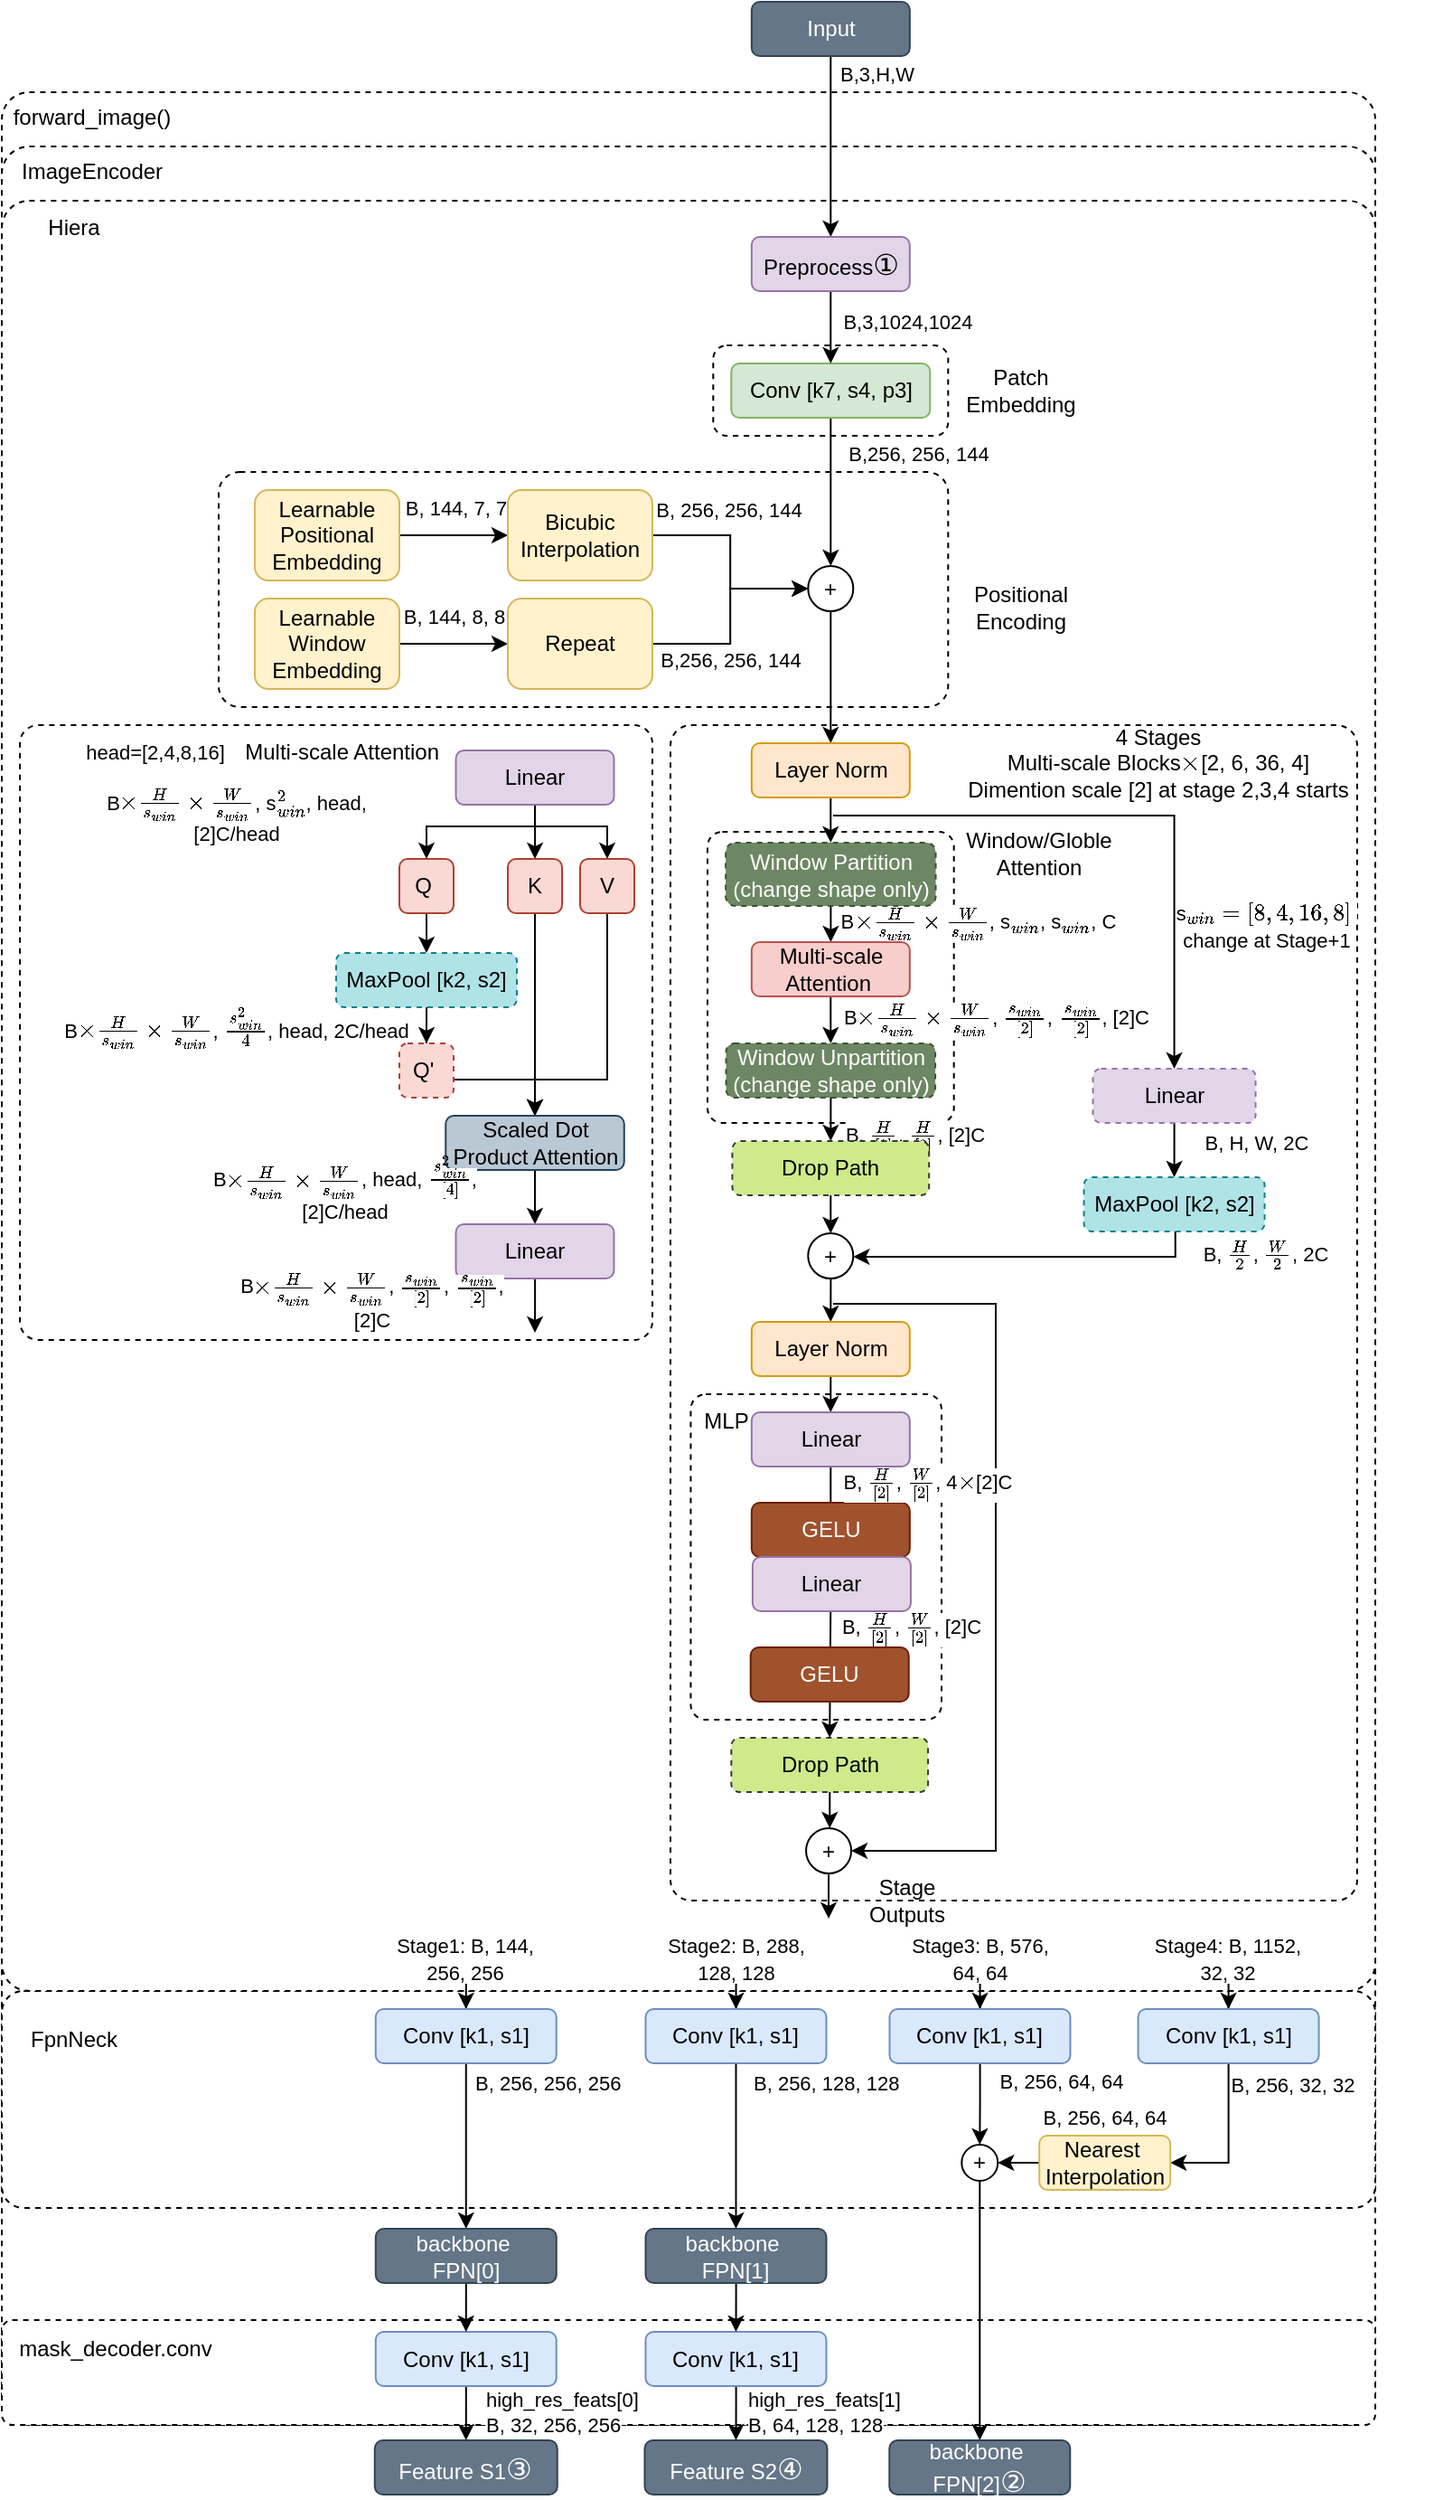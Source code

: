 <mxfile version="26.2.2">
  <diagram name="Page-1" id="6XKADkFdAxb4rEDGptA2">
    <mxGraphModel dx="7170" dy="3372" grid="1" gridSize="10" guides="1" tooltips="1" connect="1" arrows="1" fold="1" page="1" pageScale="1" pageWidth="850" pageHeight="1100" math="1" shadow="0">
      <root>
        <mxCell id="0" />
        <mxCell id="1" parent="0" />
        <mxCell id="KiHjuXx6ASivf-o65M2d-1" value="" style="rounded=1;whiteSpace=wrap;html=1;arcSize=2;dashed=1;" vertex="1" parent="1">
          <mxGeometry x="-1660" y="-1010" width="760" height="1290" as="geometry" />
        </mxCell>
        <mxCell id="KiHjuXx6ASivf-o65M2d-2" value="" style="rounded=1;whiteSpace=wrap;html=1;arcSize=10;dashed=1;" vertex="1" parent="1">
          <mxGeometry x="-1660" y="222" width="760" height="58" as="geometry" />
        </mxCell>
        <mxCell id="KiHjuXx6ASivf-o65M2d-3" value="" style="rounded=1;whiteSpace=wrap;html=1;arcSize=2;dashed=1;" vertex="1" parent="1">
          <mxGeometry x="-1660" y="-980" width="760" height="1140" as="geometry" />
        </mxCell>
        <mxCell id="KiHjuXx6ASivf-o65M2d-4" value="" style="rounded=1;whiteSpace=wrap;html=1;arcSize=10;dashed=1;" vertex="1" parent="1">
          <mxGeometry x="-1660" y="40" width="760" height="120" as="geometry" />
        </mxCell>
        <mxCell id="KiHjuXx6ASivf-o65M2d-5" value="" style="rounded=1;whiteSpace=wrap;html=1;arcSize=2;dashed=1;" vertex="1" parent="1">
          <mxGeometry x="-1660" y="-950" width="760" height="990" as="geometry" />
        </mxCell>
        <mxCell id="KiHjuXx6ASivf-o65M2d-6" value="" style="rounded=1;whiteSpace=wrap;html=1;dashed=1;arcSize=3;" vertex="1" parent="1">
          <mxGeometry x="-1290" y="-660" width="380" height="650" as="geometry" />
        </mxCell>
        <mxCell id="KiHjuXx6ASivf-o65M2d-7" value="" style="rounded=1;whiteSpace=wrap;html=1;dashed=1;arcSize=6;" vertex="1" parent="1">
          <mxGeometry x="-1269.5" y="-601" width="136.34" height="161" as="geometry" />
        </mxCell>
        <mxCell id="KiHjuXx6ASivf-o65M2d-8" value="" style="rounded=1;whiteSpace=wrap;html=1;dashed=1;arcSize=3;" vertex="1" parent="1">
          <mxGeometry x="-1650" y="-660" width="350" height="340" as="geometry" />
        </mxCell>
        <mxCell id="KiHjuXx6ASivf-o65M2d-9" value="" style="rounded=1;whiteSpace=wrap;html=1;dashed=1;arcSize=6;" vertex="1" parent="1">
          <mxGeometry x="-1278.78" y="-290" width="138.78" height="180" as="geometry" />
        </mxCell>
        <mxCell id="KiHjuXx6ASivf-o65M2d-10" value="" style="rounded=1;whiteSpace=wrap;html=1;dashed=1;arcSize=9;" vertex="1" parent="1">
          <mxGeometry x="-1540" y="-800" width="403.66" height="130" as="geometry" />
        </mxCell>
        <mxCell id="KiHjuXx6ASivf-o65M2d-11" value="" style="rounded=1;whiteSpace=wrap;html=1;dashed=1;" vertex="1" parent="1">
          <mxGeometry x="-1266.34" y="-870" width="130" height="50" as="geometry" />
        </mxCell>
        <mxCell id="KiHjuXx6ASivf-o65M2d-12" style="edgeStyle=orthogonalEdgeStyle;rounded=0;orthogonalLoop=1;jettySize=auto;html=1;entryX=0.5;entryY=0;entryDx=0;entryDy=0;" edge="1" parent="1" source="KiHjuXx6ASivf-o65M2d-14" target="KiHjuXx6ASivf-o65M2d-21">
          <mxGeometry relative="1" as="geometry" />
        </mxCell>
        <mxCell id="KiHjuXx6ASivf-o65M2d-13" value="B,3,H,W" style="edgeLabel;html=1;align=center;verticalAlign=middle;resizable=0;points=[];" vertex="1" connectable="0" parent="KiHjuXx6ASivf-o65M2d-12">
          <mxGeometry x="-0.15" relative="1" as="geometry">
            <mxPoint x="25" y="-33" as="offset" />
          </mxGeometry>
        </mxCell>
        <mxCell id="KiHjuXx6ASivf-o65M2d-14" value="Input" style="rounded=1;whiteSpace=wrap;html=1;fillColor=#647687;fontColor=#ffffff;strokeColor=#314354;" vertex="1" parent="1">
          <mxGeometry x="-1245.08" y="-1060" width="87.5" height="30" as="geometry" />
        </mxCell>
        <mxCell id="KiHjuXx6ASivf-o65M2d-15" style="edgeStyle=orthogonalEdgeStyle;rounded=0;orthogonalLoop=1;jettySize=auto;html=1;entryX=0.5;entryY=0;entryDx=0;entryDy=0;exitX=0.5;exitY=1;exitDx=0;exitDy=0;" edge="1" parent="1" source="KiHjuXx6ASivf-o65M2d-17" target="KiHjuXx6ASivf-o65M2d-35">
          <mxGeometry relative="1" as="geometry">
            <mxPoint x="-1201.34" y="-760" as="targetPoint" />
            <mxPoint x="-1201.34" y="-810" as="sourcePoint" />
          </mxGeometry>
        </mxCell>
        <mxCell id="KiHjuXx6ASivf-o65M2d-16" value="B,256, 256, 144" style="edgeLabel;html=1;align=center;verticalAlign=middle;resizable=0;points=[];" vertex="1" connectable="0" parent="KiHjuXx6ASivf-o65M2d-15">
          <mxGeometry x="-0.074" y="1" relative="1" as="geometry">
            <mxPoint x="47" y="-18" as="offset" />
          </mxGeometry>
        </mxCell>
        <mxCell id="KiHjuXx6ASivf-o65M2d-17" value="Conv [k7, s4, p3]" style="rounded=1;whiteSpace=wrap;html=1;fillColor=#d5e8d4;strokeColor=#82b366;" vertex="1" parent="1">
          <mxGeometry x="-1256.34" y="-860" width="110" height="30" as="geometry" />
        </mxCell>
        <mxCell id="KiHjuXx6ASivf-o65M2d-18" value="Patch Embedding" style="text;html=1;align=center;verticalAlign=middle;whiteSpace=wrap;rounded=0;" vertex="1" parent="1">
          <mxGeometry x="-1126.34" y="-860" width="60" height="30" as="geometry" />
        </mxCell>
        <mxCell id="KiHjuXx6ASivf-o65M2d-19" style="edgeStyle=orthogonalEdgeStyle;rounded=0;orthogonalLoop=1;jettySize=auto;html=1;entryX=0.5;entryY=0;entryDx=0;entryDy=0;" edge="1" parent="1" source="KiHjuXx6ASivf-o65M2d-21" target="KiHjuXx6ASivf-o65M2d-17">
          <mxGeometry relative="1" as="geometry" />
        </mxCell>
        <mxCell id="KiHjuXx6ASivf-o65M2d-20" value="B,3,1024,1024" style="edgeLabel;html=1;align=center;verticalAlign=middle;resizable=0;points=[];" vertex="1" connectable="0" parent="KiHjuXx6ASivf-o65M2d-19">
          <mxGeometry x="-0.218" y="1" relative="1" as="geometry">
            <mxPoint x="41" y="1" as="offset" />
          </mxGeometry>
        </mxCell>
        <mxCell id="KiHjuXx6ASivf-o65M2d-21" value="Preprocess&lt;span style=&quot;font-family: &amp;quot;Times New Roman&amp;quot;; font-size: medium;&quot;&gt;①&lt;/span&gt;" style="rounded=1;whiteSpace=wrap;html=1;fillColor=#e1d5e7;strokeColor=#9673a6;" vertex="1" parent="1">
          <mxGeometry x="-1245.09" y="-930" width="87.5" height="30" as="geometry" />
        </mxCell>
        <mxCell id="KiHjuXx6ASivf-o65M2d-22" style="edgeStyle=orthogonalEdgeStyle;rounded=0;orthogonalLoop=1;jettySize=auto;html=1;entryX=0;entryY=0.5;entryDx=0;entryDy=0;" edge="1" parent="1" source="KiHjuXx6ASivf-o65M2d-24" target="KiHjuXx6ASivf-o65M2d-30">
          <mxGeometry relative="1" as="geometry" />
        </mxCell>
        <mxCell id="KiHjuXx6ASivf-o65M2d-23" value="B, 144, 7, 7" style="edgeLabel;html=1;align=center;verticalAlign=middle;resizable=0;points=[];" vertex="1" connectable="0" parent="KiHjuXx6ASivf-o65M2d-22">
          <mxGeometry x="-0.022" relative="1" as="geometry">
            <mxPoint x="1" y="-15" as="offset" />
          </mxGeometry>
        </mxCell>
        <mxCell id="KiHjuXx6ASivf-o65M2d-24" value="Learnable Positional Embedding" style="rounded=1;whiteSpace=wrap;html=1;fillColor=#fff2cc;strokeColor=#d6b656;" vertex="1" parent="1">
          <mxGeometry x="-1520" y="-790" width="80" height="50" as="geometry" />
        </mxCell>
        <mxCell id="KiHjuXx6ASivf-o65M2d-25" style="edgeStyle=orthogonalEdgeStyle;rounded=0;orthogonalLoop=1;jettySize=auto;html=1;entryX=0;entryY=0.5;entryDx=0;entryDy=0;" edge="1" parent="1" source="KiHjuXx6ASivf-o65M2d-27" target="KiHjuXx6ASivf-o65M2d-33">
          <mxGeometry relative="1" as="geometry" />
        </mxCell>
        <mxCell id="KiHjuXx6ASivf-o65M2d-26" value="B, 144, 8, 8" style="edgeLabel;html=1;align=center;verticalAlign=middle;resizable=0;points=[];" vertex="1" connectable="0" parent="KiHjuXx6ASivf-o65M2d-25">
          <mxGeometry x="0.033" y="-1" relative="1" as="geometry">
            <mxPoint x="-1" y="-16" as="offset" />
          </mxGeometry>
        </mxCell>
        <mxCell id="KiHjuXx6ASivf-o65M2d-27" value="Learnable Window Embedding" style="rounded=1;whiteSpace=wrap;html=1;fillColor=#fff2cc;strokeColor=#d6b656;" vertex="1" parent="1">
          <mxGeometry x="-1520" y="-730" width="80" height="50" as="geometry" />
        </mxCell>
        <mxCell id="KiHjuXx6ASivf-o65M2d-28" style="edgeStyle=orthogonalEdgeStyle;rounded=0;orthogonalLoop=1;jettySize=auto;html=1;entryX=0;entryY=0.5;entryDx=0;entryDy=0;" edge="1" parent="1" source="KiHjuXx6ASivf-o65M2d-30" target="KiHjuXx6ASivf-o65M2d-35">
          <mxGeometry relative="1" as="geometry">
            <mxPoint x="-1213.839" y="-736.339" as="targetPoint" />
          </mxGeometry>
        </mxCell>
        <mxCell id="KiHjuXx6ASivf-o65M2d-29" value="B, 256, 256, 144" style="edgeLabel;html=1;align=center;verticalAlign=middle;resizable=0;points=[];" vertex="1" connectable="0" parent="KiHjuXx6ASivf-o65M2d-28">
          <mxGeometry x="-0.06" relative="1" as="geometry">
            <mxPoint x="-1" y="-26" as="offset" />
          </mxGeometry>
        </mxCell>
        <mxCell id="KiHjuXx6ASivf-o65M2d-30" value="Bicubic Interpolation" style="rounded=1;whiteSpace=wrap;html=1;fillColor=#fff2cc;strokeColor=#d6b656;" vertex="1" parent="1">
          <mxGeometry x="-1380" y="-790" width="80" height="50" as="geometry" />
        </mxCell>
        <mxCell id="KiHjuXx6ASivf-o65M2d-31" style="edgeStyle=orthogonalEdgeStyle;rounded=0;orthogonalLoop=1;jettySize=auto;html=1;entryX=0;entryY=0.5;entryDx=0;entryDy=0;" edge="1" parent="1" source="KiHjuXx6ASivf-o65M2d-33" target="KiHjuXx6ASivf-o65M2d-35">
          <mxGeometry relative="1" as="geometry">
            <mxPoint x="-1213.839" y="-718.661" as="targetPoint" />
          </mxGeometry>
        </mxCell>
        <mxCell id="KiHjuXx6ASivf-o65M2d-32" value="B,256, 256, 144" style="edgeLabel;html=1;align=center;verticalAlign=middle;resizable=0;points=[];" vertex="1" connectable="0" parent="KiHjuXx6ASivf-o65M2d-31">
          <mxGeometry x="0.071" y="-1" relative="1" as="geometry">
            <mxPoint x="-1" y="28" as="offset" />
          </mxGeometry>
        </mxCell>
        <mxCell id="KiHjuXx6ASivf-o65M2d-33" value="Repeat" style="rounded=1;whiteSpace=wrap;html=1;fillColor=#fff2cc;strokeColor=#d6b656;" vertex="1" parent="1">
          <mxGeometry x="-1380" y="-730" width="80" height="50" as="geometry" />
        </mxCell>
        <mxCell id="KiHjuXx6ASivf-o65M2d-34" style="edgeStyle=orthogonalEdgeStyle;rounded=0;orthogonalLoop=1;jettySize=auto;html=1;exitX=0.5;exitY=1;exitDx=0;exitDy=0;entryX=0.5;entryY=0;entryDx=0;entryDy=0;" edge="1" parent="1" source="KiHjuXx6ASivf-o65M2d-35" target="KiHjuXx6ASivf-o65M2d-38">
          <mxGeometry relative="1" as="geometry" />
        </mxCell>
        <mxCell id="KiHjuXx6ASivf-o65M2d-35" value="+" style="ellipse;whiteSpace=wrap;html=1;aspect=fixed;" vertex="1" parent="1">
          <mxGeometry x="-1213.84" y="-748" width="25" height="25" as="geometry" />
        </mxCell>
        <mxCell id="KiHjuXx6ASivf-o65M2d-36" value="Positional Encoding" style="text;html=1;align=center;verticalAlign=middle;whiteSpace=wrap;rounded=0;" vertex="1" parent="1">
          <mxGeometry x="-1126.34" y="-740" width="60" height="30" as="geometry" />
        </mxCell>
        <mxCell id="KiHjuXx6ASivf-o65M2d-37" style="edgeStyle=orthogonalEdgeStyle;rounded=0;orthogonalLoop=1;jettySize=auto;html=1;entryX=0.5;entryY=0;entryDx=0;entryDy=0;" edge="1" parent="1" source="KiHjuXx6ASivf-o65M2d-38" target="KiHjuXx6ASivf-o65M2d-44">
          <mxGeometry relative="1" as="geometry" />
        </mxCell>
        <mxCell id="KiHjuXx6ASivf-o65M2d-38" value="Layer Norm" style="rounded=1;whiteSpace=wrap;html=1;fillColor=#ffe6cc;strokeColor=#d79b00;" vertex="1" parent="1">
          <mxGeometry x="-1245.09" y="-650" width="87.5" height="30" as="geometry" />
        </mxCell>
        <mxCell id="KiHjuXx6ASivf-o65M2d-39" style="edgeStyle=orthogonalEdgeStyle;rounded=0;orthogonalLoop=1;jettySize=auto;html=1;entryX=1;entryY=0.5;entryDx=0;entryDy=0;" edge="1" parent="1" target="KiHjuXx6ASivf-o65M2d-54">
          <mxGeometry relative="1" as="geometry">
            <mxPoint x="-1010.65" y="-380.0" as="sourcePoint" />
            <mxPoint x="-1184.49" y="-367.5" as="targetPoint" />
            <Array as="points">
              <mxPoint x="-1011" y="-366" />
              <mxPoint x="-1189" y="-366" />
            </Array>
          </mxGeometry>
        </mxCell>
        <mxCell id="KiHjuXx6ASivf-o65M2d-40" value="B, \(\frac{H}{2}\), \(\frac{W}{2}\), 2C" style="edgeLabel;html=1;align=center;verticalAlign=middle;resizable=0;points=[];" vertex="1" connectable="0" parent="KiHjuXx6ASivf-o65M2d-39">
          <mxGeometry x="-0.883" relative="1" as="geometry">
            <mxPoint x="49" y="1" as="offset" />
          </mxGeometry>
        </mxCell>
        <mxCell id="KiHjuXx6ASivf-o65M2d-41" value="MaxPool [k2, s2]" style="rounded=1;whiteSpace=wrap;html=1;dashed=1;fillColor=#b0e3e6;strokeColor=#0e8088;" vertex="1" parent="1">
          <mxGeometry x="-1061.22" y="-410" width="100" height="30" as="geometry" />
        </mxCell>
        <mxCell id="KiHjuXx6ASivf-o65M2d-42" style="edgeStyle=orthogonalEdgeStyle;rounded=0;orthogonalLoop=1;jettySize=auto;html=1;" edge="1" parent="1" source="KiHjuXx6ASivf-o65M2d-44">
          <mxGeometry relative="1" as="geometry">
            <mxPoint x="-1201.335" y="-540" as="targetPoint" />
          </mxGeometry>
        </mxCell>
        <mxCell id="KiHjuXx6ASivf-o65M2d-43" value="B\(\times \frac{H}{s_{win}} \times \frac{W}{s_{win}}\), s\(_{win}\), s\(_{win}\), C" style="edgeLabel;html=1;align=center;verticalAlign=middle;resizable=0;points=[];" vertex="1" connectable="0" parent="KiHjuXx6ASivf-o65M2d-42">
          <mxGeometry x="-0.357" relative="1" as="geometry">
            <mxPoint x="81" y="3" as="offset" />
          </mxGeometry>
        </mxCell>
        <mxCell id="KiHjuXx6ASivf-o65M2d-44" value="Window Partition&lt;div&gt;(change shape only)&lt;/div&gt;" style="rounded=1;whiteSpace=wrap;html=1;dashed=1;fillColor=#6d8764;fontColor=#ffffff;strokeColor=#3A5431;" vertex="1" parent="1">
          <mxGeometry x="-1259.43" y="-595" width="116.21" height="35" as="geometry" />
        </mxCell>
        <mxCell id="KiHjuXx6ASivf-o65M2d-45" style="edgeStyle=orthogonalEdgeStyle;rounded=0;orthogonalLoop=1;jettySize=auto;html=1;entryX=0.5;entryY=0;entryDx=0;entryDy=0;" edge="1" parent="1" source="KiHjuXx6ASivf-o65M2d-47" target="KiHjuXx6ASivf-o65M2d-50">
          <mxGeometry relative="1" as="geometry" />
        </mxCell>
        <mxCell id="KiHjuXx6ASivf-o65M2d-46" value="B\(\times \frac{H}{s_{win}} \times \frac{W}{s_{win}}\), \(\frac{s_{win}}{[2]}\), \(\frac{s_{win}}{[2]}\), [2]C" style="edgeLabel;html=1;align=center;verticalAlign=middle;resizable=0;points=[];" vertex="1" connectable="0" parent="KiHjuXx6ASivf-o65M2d-45">
          <mxGeometry x="-0.416" y="1" relative="1" as="geometry">
            <mxPoint x="90" y="5" as="offset" />
          </mxGeometry>
        </mxCell>
        <mxCell id="KiHjuXx6ASivf-o65M2d-47" value="Multi-scale Attention&amp;nbsp;" style="rounded=1;whiteSpace=wrap;html=1;fillColor=#f8cecc;strokeColor=#b85450;" vertex="1" parent="1">
          <mxGeometry x="-1245.09" y="-540" width="87.5" height="30" as="geometry" />
        </mxCell>
        <mxCell id="KiHjuXx6ASivf-o65M2d-48" style="edgeStyle=orthogonalEdgeStyle;rounded=0;orthogonalLoop=1;jettySize=auto;html=1;entryX=0.5;entryY=0;entryDx=0;entryDy=0;" edge="1" parent="1" source="KiHjuXx6ASivf-o65M2d-50" target="KiHjuXx6ASivf-o65M2d-52">
          <mxGeometry relative="1" as="geometry" />
        </mxCell>
        <mxCell id="KiHjuXx6ASivf-o65M2d-49" value="B, \(\frac{H}{[2]}\), \(\frac{H}{[2]}\), [2]C" style="edgeLabel;html=1;align=center;verticalAlign=middle;resizable=0;points=[];" vertex="1" connectable="0" parent="KiHjuXx6ASivf-o65M2d-48">
          <mxGeometry x="-0.237" y="1" relative="1" as="geometry">
            <mxPoint x="47" y="3" as="offset" />
          </mxGeometry>
        </mxCell>
        <mxCell id="KiHjuXx6ASivf-o65M2d-50" value="Window Unpartition (change shape only)" style="rounded=1;whiteSpace=wrap;html=1;dashed=1;fillColor=#6d8764;fontColor=#ffffff;strokeColor=#3A5431;" vertex="1" parent="1">
          <mxGeometry x="-1259.23" y="-484" width="115.77" height="30" as="geometry" />
        </mxCell>
        <mxCell id="KiHjuXx6ASivf-o65M2d-51" style="edgeStyle=orthogonalEdgeStyle;rounded=0;orthogonalLoop=1;jettySize=auto;html=1;entryX=0.5;entryY=0;entryDx=0;entryDy=0;" edge="1" parent="1" source="KiHjuXx6ASivf-o65M2d-52" target="KiHjuXx6ASivf-o65M2d-54">
          <mxGeometry relative="1" as="geometry" />
        </mxCell>
        <mxCell id="KiHjuXx6ASivf-o65M2d-52" value="Drop Path" style="rounded=1;whiteSpace=wrap;html=1;dashed=1;fillColor=#cdeb8b;strokeColor=#36393d;" vertex="1" parent="1">
          <mxGeometry x="-1255.78" y="-430" width="108.88" height="30" as="geometry" />
        </mxCell>
        <mxCell id="KiHjuXx6ASivf-o65M2d-53" style="edgeStyle=orthogonalEdgeStyle;rounded=0;orthogonalLoop=1;jettySize=auto;html=1;entryX=0.5;entryY=0;entryDx=0;entryDy=0;" edge="1" parent="1" target="KiHjuXx6ASivf-o65M2d-56">
          <mxGeometry relative="1" as="geometry">
            <mxPoint x="-1200.13" y="-354" as="sourcePoint" />
          </mxGeometry>
        </mxCell>
        <mxCell id="KiHjuXx6ASivf-o65M2d-54" value="+" style="ellipse;whiteSpace=wrap;html=1;aspect=fixed;" vertex="1" parent="1">
          <mxGeometry x="-1213.85" y="-379" width="25" height="25" as="geometry" />
        </mxCell>
        <mxCell id="KiHjuXx6ASivf-o65M2d-55" style="edgeStyle=orthogonalEdgeStyle;rounded=0;orthogonalLoop=1;jettySize=auto;html=1;entryX=0.5;entryY=0;entryDx=0;entryDy=0;" edge="1" parent="1" source="KiHjuXx6ASivf-o65M2d-56" target="KiHjuXx6ASivf-o65M2d-59">
          <mxGeometry relative="1" as="geometry" />
        </mxCell>
        <mxCell id="KiHjuXx6ASivf-o65M2d-56" value="Layer Norm" style="rounded=1;whiteSpace=wrap;html=1;fillColor=#ffe6cc;strokeColor=#d79b00;" vertex="1" parent="1">
          <mxGeometry x="-1245.09" y="-330" width="87.5" height="30" as="geometry" />
        </mxCell>
        <mxCell id="KiHjuXx6ASivf-o65M2d-57" style="edgeStyle=orthogonalEdgeStyle;rounded=0;orthogonalLoop=1;jettySize=auto;html=1;entryX=0.5;entryY=0;entryDx=0;entryDy=0;" edge="1" parent="1" source="KiHjuXx6ASivf-o65M2d-59" target="KiHjuXx6ASivf-o65M2d-61">
          <mxGeometry relative="1" as="geometry" />
        </mxCell>
        <mxCell id="KiHjuXx6ASivf-o65M2d-58" value="B, \(\frac{H}{[2]}\), \(\frac{W}{[2]}\), [2]C" style="edgeLabel;html=1;align=center;verticalAlign=middle;resizable=0;points=[];" vertex="1" connectable="0" parent="KiHjuXx6ASivf-o65M2d-57">
          <mxGeometry x="0.715" y="1" relative="1" as="geometry">
            <mxPoint x="44" y="-39" as="offset" />
          </mxGeometry>
        </mxCell>
        <mxCell id="KiHjuXx6ASivf-o65M2d-59" value="Linear" style="rounded=1;whiteSpace=wrap;html=1;fillColor=#e1d5e7;strokeColor=#9673a6;" vertex="1" parent="1">
          <mxGeometry x="-1245.09" y="-280" width="87.5" height="30" as="geometry" />
        </mxCell>
        <mxCell id="KiHjuXx6ASivf-o65M2d-60" style="edgeStyle=orthogonalEdgeStyle;rounded=0;orthogonalLoop=1;jettySize=auto;html=1;entryX=0.5;entryY=0;entryDx=0;entryDy=0;" edge="1" parent="1" source="KiHjuXx6ASivf-o65M2d-61" target="KiHjuXx6ASivf-o65M2d-64">
          <mxGeometry relative="1" as="geometry" />
        </mxCell>
        <mxCell id="KiHjuXx6ASivf-o65M2d-61" value="Drop Path" style="rounded=1;whiteSpace=wrap;html=1;dashed=1;fillColor=#cdeb8b;strokeColor=#36393d;" vertex="1" parent="1">
          <mxGeometry x="-1256.34" y="-100" width="108.88" height="30" as="geometry" />
        </mxCell>
        <mxCell id="KiHjuXx6ASivf-o65M2d-62" style="edgeStyle=elbowEdgeStyle;rounded=0;orthogonalLoop=1;jettySize=auto;html=1;exitX=1;exitY=0.5;exitDx=0;exitDy=0;startArrow=classic;startFill=1;endArrow=none;" edge="1" parent="1" source="KiHjuXx6ASivf-o65M2d-64">
          <mxGeometry relative="1" as="geometry">
            <mxPoint x="-1200" y="-340" as="targetPoint" />
            <Array as="points">
              <mxPoint x="-1110" y="-270" />
            </Array>
          </mxGeometry>
        </mxCell>
        <mxCell id="KiHjuXx6ASivf-o65M2d-63" style="edgeStyle=orthogonalEdgeStyle;rounded=0;orthogonalLoop=1;jettySize=auto;html=1;" edge="1" parent="1" source="KiHjuXx6ASivf-o65M2d-64">
          <mxGeometry relative="1" as="geometry">
            <mxPoint x="-1202.46" as="targetPoint" />
          </mxGeometry>
        </mxCell>
        <mxCell id="KiHjuXx6ASivf-o65M2d-64" value="+" style="ellipse;whiteSpace=wrap;html=1;aspect=fixed;" vertex="1" parent="1">
          <mxGeometry x="-1214.96" y="-50" width="25" height="25" as="geometry" />
        </mxCell>
        <mxCell id="KiHjuXx6ASivf-o65M2d-65" style="edgeStyle=orthogonalEdgeStyle;rounded=0;orthogonalLoop=1;jettySize=auto;html=1;entryX=0.5;entryY=0;entryDx=0;entryDy=0;exitX=0.5;exitY=1;exitDx=0;exitDy=0;" edge="1" parent="1" source="KiHjuXx6ASivf-o65M2d-68" target="KiHjuXx6ASivf-o65M2d-70">
          <mxGeometry relative="1" as="geometry">
            <Array as="points">
              <mxPoint x="-1365" y="-604" />
              <mxPoint x="-1425" y="-604" />
            </Array>
          </mxGeometry>
        </mxCell>
        <mxCell id="KiHjuXx6ASivf-o65M2d-66" style="edgeStyle=orthogonalEdgeStyle;rounded=0;orthogonalLoop=1;jettySize=auto;html=1;entryX=0.5;entryY=0;entryDx=0;entryDy=0;" edge="1" parent="1" source="KiHjuXx6ASivf-o65M2d-68" target="KiHjuXx6ASivf-o65M2d-73">
          <mxGeometry relative="1" as="geometry" />
        </mxCell>
        <mxCell id="KiHjuXx6ASivf-o65M2d-67" style="edgeStyle=orthogonalEdgeStyle;rounded=0;orthogonalLoop=1;jettySize=auto;html=1;exitX=0.5;exitY=1;exitDx=0;exitDy=0;entryX=0.5;entryY=0;entryDx=0;entryDy=0;" edge="1" parent="1" source="KiHjuXx6ASivf-o65M2d-68" target="KiHjuXx6ASivf-o65M2d-75">
          <mxGeometry relative="1" as="geometry">
            <Array as="points">
              <mxPoint x="-1365" y="-604" />
              <mxPoint x="-1325" y="-604" />
            </Array>
          </mxGeometry>
        </mxCell>
        <mxCell id="KiHjuXx6ASivf-o65M2d-68" value="Linear" style="rounded=1;whiteSpace=wrap;html=1;fillColor=#e1d5e7;strokeColor=#9673a6;" vertex="1" parent="1">
          <mxGeometry x="-1408.74" y="-646" width="87.5" height="30" as="geometry" />
        </mxCell>
        <mxCell id="KiHjuXx6ASivf-o65M2d-69" style="edgeStyle=orthogonalEdgeStyle;rounded=0;orthogonalLoop=1;jettySize=auto;html=1;entryX=0.5;entryY=0;entryDx=0;entryDy=0;" edge="1" parent="1" source="KiHjuXx6ASivf-o65M2d-70" target="KiHjuXx6ASivf-o65M2d-81">
          <mxGeometry relative="1" as="geometry" />
        </mxCell>
        <mxCell id="KiHjuXx6ASivf-o65M2d-70" value="Q&amp;nbsp;" style="rounded=1;whiteSpace=wrap;html=1;fillColor=#fad9d5;strokeColor=#ae4132;" vertex="1" parent="1">
          <mxGeometry x="-1440" y="-586" width="30" height="30" as="geometry" />
        </mxCell>
        <mxCell id="KiHjuXx6ASivf-o65M2d-71" value="&lt;span style=&quot;font-size: 11px; text-wrap-mode: nowrap; background-color: rgb(255, 255, 255);&quot;&gt;B\(\times \frac{H}{s_{win}} \times \frac{W}{s_{win}}\), s\(_{win}^2\), head, [2]C/&lt;/span&gt;&lt;span style=&quot;font-size: 11px; text-wrap-mode: nowrap; background-color: rgb(255, 255, 255);&quot;&gt;head&lt;/span&gt;" style="text;html=1;align=center;verticalAlign=middle;whiteSpace=wrap;rounded=0;" vertex="1" parent="1">
          <mxGeometry x="-1605" y="-620" width="150" height="22" as="geometry" />
        </mxCell>
        <mxCell id="KiHjuXx6ASivf-o65M2d-72" style="edgeStyle=orthogonalEdgeStyle;rounded=0;orthogonalLoop=1;jettySize=auto;html=1;entryX=0.5;entryY=0;entryDx=0;entryDy=0;" edge="1" parent="1" source="KiHjuXx6ASivf-o65M2d-73" target="KiHjuXx6ASivf-o65M2d-85">
          <mxGeometry relative="1" as="geometry" />
        </mxCell>
        <mxCell id="KiHjuXx6ASivf-o65M2d-73" value="K" style="rounded=1;whiteSpace=wrap;html=1;fillColor=#fad9d5;strokeColor=#ae4132;" vertex="1" parent="1">
          <mxGeometry x="-1380" y="-586" width="30" height="30" as="geometry" />
        </mxCell>
        <mxCell id="KiHjuXx6ASivf-o65M2d-74" style="edgeStyle=elbowEdgeStyle;rounded=0;orthogonalLoop=1;jettySize=auto;html=1;entryX=0.5;entryY=0;entryDx=0;entryDy=0;elbow=vertical;" edge="1" parent="1" source="KiHjuXx6ASivf-o65M2d-75" target="KiHjuXx6ASivf-o65M2d-85">
          <mxGeometry relative="1" as="geometry">
            <Array as="points">
              <mxPoint x="-1350" y="-464" />
            </Array>
          </mxGeometry>
        </mxCell>
        <mxCell id="KiHjuXx6ASivf-o65M2d-75" value="V" style="rounded=1;whiteSpace=wrap;html=1;fillColor=#fad9d5;strokeColor=#ae4132;" vertex="1" parent="1">
          <mxGeometry x="-1340" y="-586" width="30" height="30" as="geometry" />
        </mxCell>
        <mxCell id="KiHjuXx6ASivf-o65M2d-76" style="edgeStyle=elbowEdgeStyle;rounded=0;orthogonalLoop=1;jettySize=auto;html=1;exitX=0.5;exitY=0;exitDx=0;exitDy=0;elbow=vertical;endArrow=none;startFill=1;startArrow=classic;" edge="1" parent="1" source="KiHjuXx6ASivf-o65M2d-79">
          <mxGeometry relative="1" as="geometry">
            <mxPoint x="-1200" y="-610" as="targetPoint" />
            <Array as="points">
              <mxPoint x="-1100" y="-610" />
            </Array>
          </mxGeometry>
        </mxCell>
        <mxCell id="KiHjuXx6ASivf-o65M2d-77" style="edgeStyle=orthogonalEdgeStyle;rounded=0;orthogonalLoop=1;jettySize=auto;html=1;entryX=0.5;entryY=0;entryDx=0;entryDy=0;" edge="1" parent="1" source="KiHjuXx6ASivf-o65M2d-79" target="KiHjuXx6ASivf-o65M2d-41">
          <mxGeometry relative="1" as="geometry" />
        </mxCell>
        <mxCell id="KiHjuXx6ASivf-o65M2d-78" value="B, H, W, 2C" style="edgeLabel;html=1;align=center;verticalAlign=middle;resizable=0;points=[];" vertex="1" connectable="0" parent="KiHjuXx6ASivf-o65M2d-77">
          <mxGeometry x="0.245" relative="1" as="geometry">
            <mxPoint x="45" as="offset" />
          </mxGeometry>
        </mxCell>
        <mxCell id="KiHjuXx6ASivf-o65M2d-79" value="Linear" style="rounded=1;whiteSpace=wrap;html=1;dashed=1;fillColor=#e1d5e7;strokeColor=#9673a6;" vertex="1" parent="1">
          <mxGeometry x="-1056.22" y="-470" width="90" height="30" as="geometry" />
        </mxCell>
        <mxCell id="KiHjuXx6ASivf-o65M2d-80" style="edgeStyle=orthogonalEdgeStyle;rounded=0;orthogonalLoop=1;jettySize=auto;html=1;entryX=0.5;entryY=0;entryDx=0;entryDy=0;" edge="1" parent="1" source="KiHjuXx6ASivf-o65M2d-81" target="KiHjuXx6ASivf-o65M2d-83">
          <mxGeometry relative="1" as="geometry">
            <mxPoint x="-1425" y="-474" as="targetPoint" />
          </mxGeometry>
        </mxCell>
        <mxCell id="KiHjuXx6ASivf-o65M2d-81" value="MaxPool [k2, s2]" style="rounded=1;whiteSpace=wrap;html=1;dashed=1;fillColor=#b0e3e6;strokeColor=#0e8088;" vertex="1" parent="1">
          <mxGeometry x="-1475" y="-534" width="100" height="30" as="geometry" />
        </mxCell>
        <mxCell id="KiHjuXx6ASivf-o65M2d-82" style="edgeStyle=orthogonalEdgeStyle;rounded=0;orthogonalLoop=1;jettySize=auto;html=1;entryX=0.5;entryY=0;entryDx=0;entryDy=0;" edge="1" parent="1" source="KiHjuXx6ASivf-o65M2d-83" target="KiHjuXx6ASivf-o65M2d-85">
          <mxGeometry relative="1" as="geometry">
            <Array as="points">
              <mxPoint x="-1365" y="-464" />
            </Array>
          </mxGeometry>
        </mxCell>
        <mxCell id="KiHjuXx6ASivf-o65M2d-83" value="Q&#39;&amp;nbsp;" style="rounded=1;whiteSpace=wrap;html=1;dashed=1;fillColor=#fad9d5;strokeColor=#ae4132;" vertex="1" parent="1">
          <mxGeometry x="-1440" y="-484" width="30" height="30" as="geometry" />
        </mxCell>
        <mxCell id="KiHjuXx6ASivf-o65M2d-84" style="edgeStyle=orthogonalEdgeStyle;rounded=0;orthogonalLoop=1;jettySize=auto;html=1;" edge="1" parent="1" source="KiHjuXx6ASivf-o65M2d-85">
          <mxGeometry relative="1" as="geometry">
            <mxPoint x="-1364.995" y="-384" as="targetPoint" />
          </mxGeometry>
        </mxCell>
        <mxCell id="KiHjuXx6ASivf-o65M2d-85" value="Scaled Dot Product Attention" style="rounded=1;whiteSpace=wrap;html=1;fillColor=#bac8d3;strokeColor=#23445d;" vertex="1" parent="1">
          <mxGeometry x="-1414.37" y="-444" width="98.75" height="30" as="geometry" />
        </mxCell>
        <mxCell id="KiHjuXx6ASivf-o65M2d-86" style="edgeStyle=orthogonalEdgeStyle;rounded=0;orthogonalLoop=1;jettySize=auto;html=1;" edge="1" parent="1" source="KiHjuXx6ASivf-o65M2d-87">
          <mxGeometry relative="1" as="geometry">
            <mxPoint x="-1365" y="-324" as="targetPoint" />
          </mxGeometry>
        </mxCell>
        <mxCell id="KiHjuXx6ASivf-o65M2d-87" value="Linear" style="rounded=1;whiteSpace=wrap;html=1;fillColor=#e1d5e7;strokeColor=#9673a6;" vertex="1" parent="1">
          <mxGeometry x="-1408.75" y="-384" width="87.5" height="30" as="geometry" />
        </mxCell>
        <mxCell id="KiHjuXx6ASivf-o65M2d-88" value="&lt;span style=&quot;font-size: 11px; text-wrap-mode: nowrap; background-color: rgb(255, 255, 255);&quot;&gt;B\(\times \frac{H}{s_{win}} \times \frac{W}{s_{win}}\), head, \(\frac{s_{win}^2}{[4]}\), [&lt;/span&gt;&lt;span style=&quot;font-size: 11px; text-wrap-mode: nowrap; background-color: rgb(255, 255, 255);&quot;&gt;2]C/head&lt;/span&gt;" style="text;html=1;align=center;verticalAlign=middle;whiteSpace=wrap;rounded=0;" vertex="1" parent="1">
          <mxGeometry x="-1545" y="-414" width="150" height="22" as="geometry" />
        </mxCell>
        <mxCell id="KiHjuXx6ASivf-o65M2d-89" value="GELU" style="rounded=1;whiteSpace=wrap;html=1;fillColor=#a0522d;fontColor=#ffffff;strokeColor=#6D1F00;" vertex="1" parent="1">
          <mxGeometry x="-1245.08" y="-230" width="87.5" height="30" as="geometry" />
        </mxCell>
        <mxCell id="KiHjuXx6ASivf-o65M2d-90" value="B, \(\frac{H}{[2]}\), \(\frac{W}{[2]}\), 4\(\times\)[2]C" style="edgeLabel;html=1;align=center;verticalAlign=middle;resizable=0;points=[];" vertex="1" connectable="0" parent="1">
          <mxGeometry x="-1146.343" y="-239.997" as="geometry">
            <mxPoint x="-2" as="offset" />
          </mxGeometry>
        </mxCell>
        <mxCell id="KiHjuXx6ASivf-o65M2d-91" value="Linear" style="rounded=1;whiteSpace=wrap;html=1;fillColor=#e1d5e7;strokeColor=#9673a6;" vertex="1" parent="1">
          <mxGeometry x="-1244.53" y="-200" width="87.5" height="30" as="geometry" />
        </mxCell>
        <mxCell id="KiHjuXx6ASivf-o65M2d-92" value="GELU" style="rounded=1;whiteSpace=wrap;html=1;fillColor=#a0522d;fontColor=#ffffff;strokeColor=#6D1F00;" vertex="1" parent="1">
          <mxGeometry x="-1245.65" y="-150" width="87.5" height="30" as="geometry" />
        </mxCell>
        <mxCell id="KiHjuXx6ASivf-o65M2d-93" value="Stage Outputs" style="text;html=1;align=center;verticalAlign=middle;whiteSpace=wrap;rounded=0;" vertex="1" parent="1">
          <mxGeometry x="-1188.85" y="-25" width="60" height="30" as="geometry" />
        </mxCell>
        <mxCell id="KiHjuXx6ASivf-o65M2d-94" value="MLP" style="text;html=1;align=center;verticalAlign=middle;whiteSpace=wrap;rounded=0;" vertex="1" parent="1">
          <mxGeometry x="-1288.78" y="-290" width="60" height="30" as="geometry" />
        </mxCell>
        <mxCell id="KiHjuXx6ASivf-o65M2d-95" value="&lt;span style=&quot;font-size: 11px; text-wrap-mode: nowrap; background-color: rgb(255, 255, 255);&quot;&gt;B\(\times \frac{H}{s_{win}} \times \frac{W}{s_{win}}\), \(\frac{s_{win}^2}{4}\), head, 2C/&lt;/span&gt;&lt;span style=&quot;font-size: 11px; text-wrap-mode: nowrap; background-color: rgb(255, 255, 255);&quot;&gt;head&lt;/span&gt;" style="text;html=1;align=center;verticalAlign=middle;whiteSpace=wrap;rounded=0;" vertex="1" parent="1">
          <mxGeometry x="-1630" y="-504" width="200" height="22" as="geometry" />
        </mxCell>
        <mxCell id="KiHjuXx6ASivf-o65M2d-96" value="&lt;span style=&quot;font-size: 11px; text-wrap-mode: nowrap; background-color: rgb(255, 255, 255);&quot;&gt;B\(\times \frac{H}{s_{win}} \times \frac{W}{s_{win}}\), \(\frac{s_{win}}{[2]}\), \(\frac{s_{win}}{[2]}\), [&lt;/span&gt;&lt;span style=&quot;font-size: 11px; text-wrap-mode: nowrap; background-color: rgb(255, 255, 255);&quot;&gt;2]C&lt;/span&gt;" style="text;html=1;align=center;verticalAlign=middle;whiteSpace=wrap;rounded=0;" vertex="1" parent="1">
          <mxGeometry x="-1530" y="-352" width="150" height="22" as="geometry" />
        </mxCell>
        <mxCell id="KiHjuXx6ASivf-o65M2d-97" value="Multi-scale Attention&amp;nbsp;" style="text;html=1;align=center;verticalAlign=middle;whiteSpace=wrap;rounded=0;" vertex="1" parent="1">
          <mxGeometry x="-1540" y="-660" width="140" height="30" as="geometry" />
        </mxCell>
        <mxCell id="KiHjuXx6ASivf-o65M2d-98" value="4 Stages&lt;div&gt;Multi-scale Blocks\(\times\)&lt;span style=&quot;background-color: transparent; color: light-dark(rgb(0, 0, 0), rgb(255, 255, 255));&quot;&gt;[2, 6, 36, 4]&lt;/span&gt;&lt;/div&gt;&lt;div&gt;Dimention scale [2] at stage 2,3,4 starts&lt;span style=&quot;background-color: transparent; color: light-dark(rgb(0, 0, 0), rgb(255, 255, 255));&quot;&gt;&lt;/span&gt;&lt;/div&gt;" style="text;html=1;align=center;verticalAlign=middle;whiteSpace=wrap;rounded=0;" vertex="1" parent="1">
          <mxGeometry x="-1130" y="-658" width="220" height="38" as="geometry" />
        </mxCell>
        <mxCell id="KiHjuXx6ASivf-o65M2d-99" value="Window/Globle Attention" style="text;html=1;align=center;verticalAlign=middle;whiteSpace=wrap;rounded=0;" vertex="1" parent="1">
          <mxGeometry x="-1141.22" y="-601" width="110" height="24" as="geometry" />
        </mxCell>
        <mxCell id="KiHjuXx6ASivf-o65M2d-100" value="&lt;span style=&quot;font-size: 11px; text-wrap-mode: nowrap; background-color: rgb(255, 255, 255);&quot;&gt;s\(_{win}=[8,4,16,8]\)&amp;nbsp;&lt;/span&gt;&lt;div&gt;&lt;span style=&quot;font-size: 11px; text-wrap-mode: nowrap; background-color: rgb(255, 255, 255);&quot;&gt;change at Stage+1&lt;/span&gt;&lt;/div&gt;" style="text;html=1;align=center;verticalAlign=middle;whiteSpace=wrap;rounded=0;" vertex="1" parent="1">
          <mxGeometry x="-1020" y="-564" width="120" height="30" as="geometry" />
        </mxCell>
        <mxCell id="KiHjuXx6ASivf-o65M2d-101" value="&lt;span style=&quot;font-size: 11px; text-wrap-mode: nowrap; background-color: rgb(255, 255, 255);&quot;&gt;head=[2,4,8,16]&lt;/span&gt;" style="text;html=1;align=center;verticalAlign=middle;whiteSpace=wrap;rounded=0;" vertex="1" parent="1">
          <mxGeometry x="-1620" y="-660" width="90" height="30" as="geometry" />
        </mxCell>
        <mxCell id="KiHjuXx6ASivf-o65M2d-102" style="edgeStyle=orthogonalEdgeStyle;rounded=0;orthogonalLoop=1;jettySize=auto;html=1;entryX=0.5;entryY=0;entryDx=0;entryDy=0;" edge="1" parent="1" source="KiHjuXx6ASivf-o65M2d-103" target="KiHjuXx6ASivf-o65M2d-111">
          <mxGeometry relative="1" as="geometry" />
        </mxCell>
        <mxCell id="KiHjuXx6ASivf-o65M2d-103" value="&lt;span style=&quot;font-size: 11px; text-wrap-mode: nowrap; background-color: rgb(255, 255, 255);&quot;&gt;Stage1: B, 144, 256, 256&lt;/span&gt;" style="text;html=1;align=center;verticalAlign=middle;whiteSpace=wrap;rounded=0;" vertex="1" parent="1">
          <mxGeometry x="-1445.62" y="12" width="85" height="20" as="geometry" />
        </mxCell>
        <mxCell id="KiHjuXx6ASivf-o65M2d-104" style="edgeStyle=orthogonalEdgeStyle;rounded=0;orthogonalLoop=1;jettySize=auto;html=1;entryX=0.5;entryY=0;entryDx=0;entryDy=0;" edge="1" parent="1" source="KiHjuXx6ASivf-o65M2d-105" target="KiHjuXx6ASivf-o65M2d-113">
          <mxGeometry relative="1" as="geometry" />
        </mxCell>
        <mxCell id="KiHjuXx6ASivf-o65M2d-105" value="&lt;span style=&quot;font-size: 11px; text-wrap-mode: nowrap; background-color: rgb(255, 255, 255);&quot;&gt;Stage2: B, 288, 128, 128&lt;/span&gt;" style="text;html=1;align=center;verticalAlign=middle;whiteSpace=wrap;rounded=0;" vertex="1" parent="1">
          <mxGeometry x="-1296.25" y="12" width="85" height="20" as="geometry" />
        </mxCell>
        <mxCell id="KiHjuXx6ASivf-o65M2d-106" style="edgeStyle=orthogonalEdgeStyle;rounded=0;orthogonalLoop=1;jettySize=auto;html=1;entryX=0.5;entryY=0;entryDx=0;entryDy=0;" edge="1" parent="1" source="KiHjuXx6ASivf-o65M2d-107" target="KiHjuXx6ASivf-o65M2d-115">
          <mxGeometry relative="1" as="geometry" />
        </mxCell>
        <mxCell id="KiHjuXx6ASivf-o65M2d-107" value="&lt;span style=&quot;font-size: 11px; text-wrap-mode: nowrap; background-color: rgb(255, 255, 255);&quot;&gt;Stage3: B, 576, 64, 64&lt;/span&gt;" style="text;html=1;align=center;verticalAlign=middle;whiteSpace=wrap;rounded=0;" vertex="1" parent="1">
          <mxGeometry x="-1161.25" y="12" width="85" height="20" as="geometry" />
        </mxCell>
        <mxCell id="KiHjuXx6ASivf-o65M2d-108" style="edgeStyle=orthogonalEdgeStyle;rounded=0;orthogonalLoop=1;jettySize=auto;html=1;entryX=0.5;entryY=0;entryDx=0;entryDy=0;" edge="1" parent="1" source="KiHjuXx6ASivf-o65M2d-109" target="KiHjuXx6ASivf-o65M2d-117">
          <mxGeometry relative="1" as="geometry" />
        </mxCell>
        <mxCell id="KiHjuXx6ASivf-o65M2d-109" value="&lt;span style=&quot;font-size: 11px; text-wrap-mode: nowrap; background-color: rgb(255, 255, 255);&quot;&gt;Stage4: B, 1152, 32, 32&lt;/span&gt;" style="text;html=1;align=center;verticalAlign=middle;whiteSpace=wrap;rounded=0;" vertex="1" parent="1">
          <mxGeometry x="-1023.72" y="12" width="85" height="20" as="geometry" />
        </mxCell>
        <mxCell id="KiHjuXx6ASivf-o65M2d-110" style="edgeStyle=orthogonalEdgeStyle;rounded=0;orthogonalLoop=1;jettySize=auto;html=1;entryX=0.5;entryY=0;entryDx=0;entryDy=0;" edge="1" parent="1" source="KiHjuXx6ASivf-o65M2d-111" target="KiHjuXx6ASivf-o65M2d-139">
          <mxGeometry relative="1" as="geometry">
            <mxPoint x="-1403" y="170" as="targetPoint" />
          </mxGeometry>
        </mxCell>
        <mxCell id="KiHjuXx6ASivf-o65M2d-111" value="Conv [k1, s1]" style="rounded=1;whiteSpace=wrap;html=1;fillColor=#dae8fc;strokeColor=#6c8ebf;" vertex="1" parent="1">
          <mxGeometry x="-1453.12" y="50" width="100" height="30" as="geometry" />
        </mxCell>
        <mxCell id="KiHjuXx6ASivf-o65M2d-112" style="edgeStyle=orthogonalEdgeStyle;rounded=0;orthogonalLoop=1;jettySize=auto;html=1;entryX=0.5;entryY=0;entryDx=0;entryDy=0;" edge="1" parent="1" source="KiHjuXx6ASivf-o65M2d-113" target="KiHjuXx6ASivf-o65M2d-141">
          <mxGeometry relative="1" as="geometry">
            <mxPoint x="-1255" y="180" as="targetPoint" />
          </mxGeometry>
        </mxCell>
        <mxCell id="KiHjuXx6ASivf-o65M2d-113" value="Conv [k1, s1]" style="rounded=1;whiteSpace=wrap;html=1;fillColor=#dae8fc;strokeColor=#6c8ebf;" vertex="1" parent="1">
          <mxGeometry x="-1303.75" y="50" width="100" height="30" as="geometry" />
        </mxCell>
        <mxCell id="KiHjuXx6ASivf-o65M2d-114" style="edgeStyle=orthogonalEdgeStyle;rounded=0;orthogonalLoop=1;jettySize=auto;html=1;entryX=0.5;entryY=0;entryDx=0;entryDy=0;" edge="1" parent="1" source="KiHjuXx6ASivf-o65M2d-115" target="KiHjuXx6ASivf-o65M2d-125">
          <mxGeometry relative="1" as="geometry" />
        </mxCell>
        <mxCell id="KiHjuXx6ASivf-o65M2d-115" value="Conv [k1, s1]" style="rounded=1;whiteSpace=wrap;html=1;fillColor=#dae8fc;strokeColor=#6c8ebf;" vertex="1" parent="1">
          <mxGeometry x="-1168.75" y="50" width="100" height="30" as="geometry" />
        </mxCell>
        <mxCell id="KiHjuXx6ASivf-o65M2d-116" style="edgeStyle=orthogonalEdgeStyle;rounded=0;orthogonalLoop=1;jettySize=auto;html=1;entryX=1;entryY=0.5;entryDx=0;entryDy=0;" edge="1" parent="1" source="KiHjuXx6ASivf-o65M2d-117" target="KiHjuXx6ASivf-o65M2d-123">
          <mxGeometry relative="1" as="geometry">
            <mxPoint x="-1003.36" y="135" as="targetPoint" />
          </mxGeometry>
        </mxCell>
        <mxCell id="KiHjuXx6ASivf-o65M2d-117" value="Conv [k1, s1]" style="rounded=1;whiteSpace=wrap;html=1;fillColor=#dae8fc;strokeColor=#6c8ebf;" vertex="1" parent="1">
          <mxGeometry x="-1031.22" y="50" width="100" height="30" as="geometry" />
        </mxCell>
        <mxCell id="KiHjuXx6ASivf-o65M2d-118" value="&lt;span style=&quot;color: rgb(0, 0, 0); font-family: Helvetica; font-size: 11px; font-style: normal; font-variant-ligatures: normal; font-variant-caps: normal; font-weight: 400; letter-spacing: normal; orphans: 2; text-align: center; text-indent: 0px; text-transform: none; widows: 2; word-spacing: 0px; -webkit-text-stroke-width: 0px; white-space: nowrap; background-color: rgb(255, 255, 255); text-decoration-thickness: initial; text-decoration-style: initial; text-decoration-color: initial; display: inline !important; float: none;&quot;&gt;B, 256, 256, 256&lt;/span&gt;" style="text;whiteSpace=wrap;html=1;" vertex="1" parent="1">
          <mxGeometry x="-1400" y="77" width="84.37" height="20" as="geometry" />
        </mxCell>
        <mxCell id="KiHjuXx6ASivf-o65M2d-119" value="&lt;span style=&quot;color: rgb(0, 0, 0); font-family: Helvetica; font-size: 11px; font-style: normal; font-variant-ligatures: normal; font-variant-caps: normal; font-weight: 400; letter-spacing: normal; orphans: 2; text-align: center; text-indent: 0px; text-transform: none; widows: 2; word-spacing: 0px; -webkit-text-stroke-width: 0px; white-space: nowrap; background-color: rgb(255, 255, 255); text-decoration-thickness: initial; text-decoration-style: initial; text-decoration-color: initial; display: inline !important; float: none;&quot;&gt;B, 256, 128, 128&lt;/span&gt;" style="text;whiteSpace=wrap;html=1;" vertex="1" parent="1">
          <mxGeometry x="-1245.65" y="77" width="84.37" height="20" as="geometry" />
        </mxCell>
        <mxCell id="KiHjuXx6ASivf-o65M2d-120" value="&lt;span style=&quot;font-size: 11px; text-wrap-mode: nowrap; background-color: rgb(255, 255, 255);&quot;&gt;B, 256, 64, 64&lt;/span&gt;" style="text;html=1;align=center;verticalAlign=middle;whiteSpace=wrap;rounded=0;" vertex="1" parent="1">
          <mxGeometry x="-1116.22" y="80" width="85" height="20" as="geometry" />
        </mxCell>
        <mxCell id="KiHjuXx6ASivf-o65M2d-121" value="&lt;span style=&quot;font-size: 11px; text-wrap-mode: nowrap; background-color: rgb(255, 255, 255);&quot;&gt;B, 256, 32, 32&lt;/span&gt;" style="text;html=1;align=center;verticalAlign=middle;whiteSpace=wrap;rounded=0;" vertex="1" parent="1">
          <mxGeometry x="-988.49" y="82" width="85" height="20" as="geometry" />
        </mxCell>
        <mxCell id="KiHjuXx6ASivf-o65M2d-122" style="edgeStyle=orthogonalEdgeStyle;rounded=0;orthogonalLoop=1;jettySize=auto;html=1;entryX=1;entryY=0.5;entryDx=0;entryDy=0;" edge="1" parent="1" source="KiHjuXx6ASivf-o65M2d-123" target="KiHjuXx6ASivf-o65M2d-125">
          <mxGeometry relative="1" as="geometry" />
        </mxCell>
        <mxCell id="KiHjuXx6ASivf-o65M2d-123" value="Nearest&amp;nbsp;&lt;div&gt;Interpolation&lt;/div&gt;" style="rounded=1;whiteSpace=wrap;html=1;fillColor=#fff2cc;strokeColor=#d6b656;" vertex="1" parent="1">
          <mxGeometry x="-1085.89" y="120" width="72.5" height="30" as="geometry" />
        </mxCell>
        <mxCell id="KiHjuXx6ASivf-o65M2d-124" style="edgeStyle=orthogonalEdgeStyle;rounded=0;orthogonalLoop=1;jettySize=auto;html=1;entryX=0.5;entryY=0;entryDx=0;entryDy=0;" edge="1" parent="1" source="KiHjuXx6ASivf-o65M2d-125" target="KiHjuXx6ASivf-o65M2d-142">
          <mxGeometry relative="1" as="geometry">
            <mxPoint x="-1119" y="180" as="targetPoint" />
          </mxGeometry>
        </mxCell>
        <mxCell id="KiHjuXx6ASivf-o65M2d-125" value="+" style="ellipse;whiteSpace=wrap;html=1;aspect=fixed;" vertex="1" parent="1">
          <mxGeometry x="-1128.85" y="125" width="20" height="20" as="geometry" />
        </mxCell>
        <mxCell id="KiHjuXx6ASivf-o65M2d-126" value="&lt;span style=&quot;font-size: 11px; text-wrap-mode: nowrap; background-color: rgb(255, 255, 255);&quot;&gt;B, 256, 64, 64&lt;/span&gt;" style="text;html=1;align=center;verticalAlign=middle;whiteSpace=wrap;rounded=0;" vertex="1" parent="1">
          <mxGeometry x="-1092.14" y="100" width="85" height="20" as="geometry" />
        </mxCell>
        <mxCell id="KiHjuXx6ASivf-o65M2d-127" style="edgeStyle=orthogonalEdgeStyle;rounded=0;orthogonalLoop=1;jettySize=auto;html=1;entryX=0.5;entryY=0;entryDx=0;entryDy=0;" edge="1" parent="1" source="KiHjuXx6ASivf-o65M2d-128" target="KiHjuXx6ASivf-o65M2d-133">
          <mxGeometry relative="1" as="geometry">
            <mxPoint x="-1402.68" y="288.5" as="targetPoint" />
          </mxGeometry>
        </mxCell>
        <mxCell id="KiHjuXx6ASivf-o65M2d-128" value="Conv [k1, s1]" style="rounded=1;whiteSpace=wrap;html=1;fillColor=#dae8fc;strokeColor=#6c8ebf;" vertex="1" parent="1">
          <mxGeometry x="-1453.12" y="228.5" width="100" height="30" as="geometry" />
        </mxCell>
        <mxCell id="KiHjuXx6ASivf-o65M2d-129" value="&lt;span style=&quot;color: rgb(0, 0, 0); font-family: Helvetica; font-size: 11px; font-style: normal; font-variant-ligatures: normal; font-variant-caps: normal; font-weight: 400; letter-spacing: normal; orphans: 2; text-align: center; text-indent: 0px; text-transform: none; widows: 2; word-spacing: 0px; -webkit-text-stroke-width: 0px; white-space: nowrap; background-color: rgb(255, 255, 255); text-decoration-thickness: initial; text-decoration-style: initial; text-decoration-color: initial; display: inline !important; float: none;&quot;&gt;high_res_feats[0]&lt;/span&gt;&lt;div&gt;&lt;span style=&quot;color: rgb(0, 0, 0); font-family: Helvetica; font-size: 11px; font-style: normal; font-variant-ligatures: normal; font-variant-caps: normal; font-weight: 400; letter-spacing: normal; orphans: 2; text-align: center; text-indent: 0px; text-transform: none; widows: 2; word-spacing: 0px; -webkit-text-stroke-width: 0px; white-space: nowrap; background-color: rgb(255, 255, 255); text-decoration-thickness: initial; text-decoration-style: initial; text-decoration-color: initial; display: inline !important; float: none;&quot;&gt;B, 32, 256, 256&lt;/span&gt;&lt;/div&gt;" style="text;whiteSpace=wrap;html=1;" vertex="1" parent="1">
          <mxGeometry x="-1394.37" y="251.5" width="84.37" height="30" as="geometry" />
        </mxCell>
        <mxCell id="KiHjuXx6ASivf-o65M2d-130" style="edgeStyle=orthogonalEdgeStyle;rounded=0;orthogonalLoop=1;jettySize=auto;html=1;entryX=0.5;entryY=0;entryDx=0;entryDy=0;" edge="1" parent="1" source="KiHjuXx6ASivf-o65M2d-131" target="KiHjuXx6ASivf-o65M2d-134">
          <mxGeometry relative="1" as="geometry">
            <mxPoint x="-1253.31" y="288.5" as="targetPoint" />
          </mxGeometry>
        </mxCell>
        <mxCell id="KiHjuXx6ASivf-o65M2d-131" value="Conv [k1, s1]" style="rounded=1;whiteSpace=wrap;html=1;fillColor=#dae8fc;strokeColor=#6c8ebf;" vertex="1" parent="1">
          <mxGeometry x="-1303.75" y="228.5" width="100" height="30" as="geometry" />
        </mxCell>
        <mxCell id="KiHjuXx6ASivf-o65M2d-132" value="&lt;span style=&quot;color: rgb(0, 0, 0); font-family: Helvetica; font-size: 11px; font-style: normal; font-variant-ligatures: normal; font-variant-caps: normal; font-weight: 400; letter-spacing: normal; orphans: 2; text-align: center; text-indent: 0px; text-transform: none; widows: 2; word-spacing: 0px; -webkit-text-stroke-width: 0px; white-space: nowrap; background-color: rgb(255, 255, 255); text-decoration-thickness: initial; text-decoration-style: initial; text-decoration-color: initial; display: inline !important; float: none;&quot;&gt;high_res_feats[1]&lt;/span&gt;&lt;div&gt;&lt;span style=&quot;color: rgb(0, 0, 0); font-family: Helvetica; font-size: 11px; font-style: normal; font-variant-ligatures: normal; font-variant-caps: normal; font-weight: 400; letter-spacing: normal; orphans: 2; text-align: center; text-indent: 0px; text-transform: none; widows: 2; word-spacing: 0px; -webkit-text-stroke-width: 0px; white-space: nowrap; background-color: rgb(255, 255, 255); text-decoration-thickness: initial; text-decoration-style: initial; text-decoration-color: initial; display: inline !important; float: none;&quot;&gt;B, 64, 128, 128&lt;/span&gt;&lt;/div&gt;" style="text;whiteSpace=wrap;html=1;" vertex="1" parent="1">
          <mxGeometry x="-1248.75" y="251.5" width="84.37" height="20" as="geometry" />
        </mxCell>
        <mxCell id="KiHjuXx6ASivf-o65M2d-133" value="Feature S1&lt;span style=&quot;font-family: &amp;quot;Times New Roman&amp;quot;; font-size: medium;&quot;&gt;&lt;font style=&quot;color: rgb(255, 255, 255);&quot;&gt;③&lt;/font&gt;&lt;/span&gt;" style="rounded=1;whiteSpace=wrap;html=1;fillColor=#647687;fontColor=#ffffff;strokeColor=#314354;" vertex="1" parent="1">
          <mxGeometry x="-1453.62" y="288.5" width="101" height="30" as="geometry" />
        </mxCell>
        <mxCell id="KiHjuXx6ASivf-o65M2d-134" value="Feature S2&lt;span style=&quot;font-family: &amp;quot;Times New Roman&amp;quot;; font-size: medium;&quot;&gt;&lt;font style=&quot;color: rgb(255, 255, 255);&quot;&gt;④&lt;/font&gt;&lt;/span&gt;" style="rounded=1;whiteSpace=wrap;html=1;fillColor=#647687;fontColor=#ffffff;strokeColor=#314354;" vertex="1" parent="1">
          <mxGeometry x="-1304.25" y="288.5" width="101" height="30" as="geometry" />
        </mxCell>
        <mxCell id="KiHjuXx6ASivf-o65M2d-135" value="Hiera" style="text;html=1;align=center;verticalAlign=middle;whiteSpace=wrap;rounded=0;" vertex="1" parent="1">
          <mxGeometry x="-1650" y="-950" width="60" height="30" as="geometry" />
        </mxCell>
        <mxCell id="KiHjuXx6ASivf-o65M2d-136" value="FpnNeck" style="text;html=1;align=center;verticalAlign=middle;whiteSpace=wrap;rounded=0;" vertex="1" parent="1">
          <mxGeometry x="-1650" y="52" width="60" height="30" as="geometry" />
        </mxCell>
        <mxCell id="KiHjuXx6ASivf-o65M2d-137" value="ImageEncoder" style="text;html=1;align=center;verticalAlign=middle;whiteSpace=wrap;rounded=0;" vertex="1" parent="1">
          <mxGeometry x="-1640" y="-981.5" width="60" height="30" as="geometry" />
        </mxCell>
        <mxCell id="KiHjuXx6ASivf-o65M2d-138" style="edgeStyle=orthogonalEdgeStyle;rounded=0;orthogonalLoop=1;jettySize=auto;html=1;entryX=0.5;entryY=0;entryDx=0;entryDy=0;" edge="1" parent="1" source="KiHjuXx6ASivf-o65M2d-139" target="KiHjuXx6ASivf-o65M2d-128">
          <mxGeometry relative="1" as="geometry" />
        </mxCell>
        <mxCell id="KiHjuXx6ASivf-o65M2d-139" value="backbone&amp;nbsp;&lt;div&gt;FPN[0]&lt;/div&gt;" style="rounded=1;whiteSpace=wrap;html=1;fillColor=#647687;strokeColor=#314354;fontColor=#ffffff;" vertex="1" parent="1">
          <mxGeometry x="-1453.12" y="171.5" width="100" height="30" as="geometry" />
        </mxCell>
        <mxCell id="KiHjuXx6ASivf-o65M2d-140" style="edgeStyle=orthogonalEdgeStyle;rounded=0;orthogonalLoop=1;jettySize=auto;html=1;entryX=0.5;entryY=0;entryDx=0;entryDy=0;" edge="1" parent="1" source="KiHjuXx6ASivf-o65M2d-141" target="KiHjuXx6ASivf-o65M2d-131">
          <mxGeometry relative="1" as="geometry" />
        </mxCell>
        <mxCell id="KiHjuXx6ASivf-o65M2d-141" value="backbone&amp;nbsp;&lt;div&gt;FPN[1]&lt;/div&gt;" style="rounded=1;whiteSpace=wrap;html=1;fillColor=#647687;strokeColor=#314354;fontColor=#ffffff;" vertex="1" parent="1">
          <mxGeometry x="-1303.75" y="171.5" width="100" height="30" as="geometry" />
        </mxCell>
        <mxCell id="KiHjuXx6ASivf-o65M2d-142" value="backbone&amp;nbsp;&lt;div&gt;FPN[2]&lt;span style=&quot;font-family: &amp;quot;Times New Roman&amp;quot;; font-size: medium; background-color: transparent; color: light-dark(rgb(255, 255, 255), rgb(18, 18, 18));&quot;&gt;②&lt;/span&gt;&lt;/div&gt;" style="rounded=1;whiteSpace=wrap;html=1;fillColor=#647687;strokeColor=#314354;fontColor=#ffffff;" vertex="1" parent="1">
          <mxGeometry x="-1168.85" y="288.5" width="100" height="30" as="geometry" />
        </mxCell>
        <mxCell id="KiHjuXx6ASivf-o65M2d-143" value="mask_decoder.conv" style="text;html=1;align=center;verticalAlign=middle;whiteSpace=wrap;rounded=0;" vertex="1" parent="1">
          <mxGeometry x="-1652.12" y="227.5" width="110" height="21" as="geometry" />
        </mxCell>
        <mxCell id="KiHjuXx6ASivf-o65M2d-144" value="forward_image()" style="text;html=1;align=center;verticalAlign=middle;whiteSpace=wrap;rounded=0;" vertex="1" parent="1">
          <mxGeometry x="-1640" y="-1011.5" width="60" height="30" as="geometry" />
        </mxCell>
      </root>
    </mxGraphModel>
  </diagram>
</mxfile>
